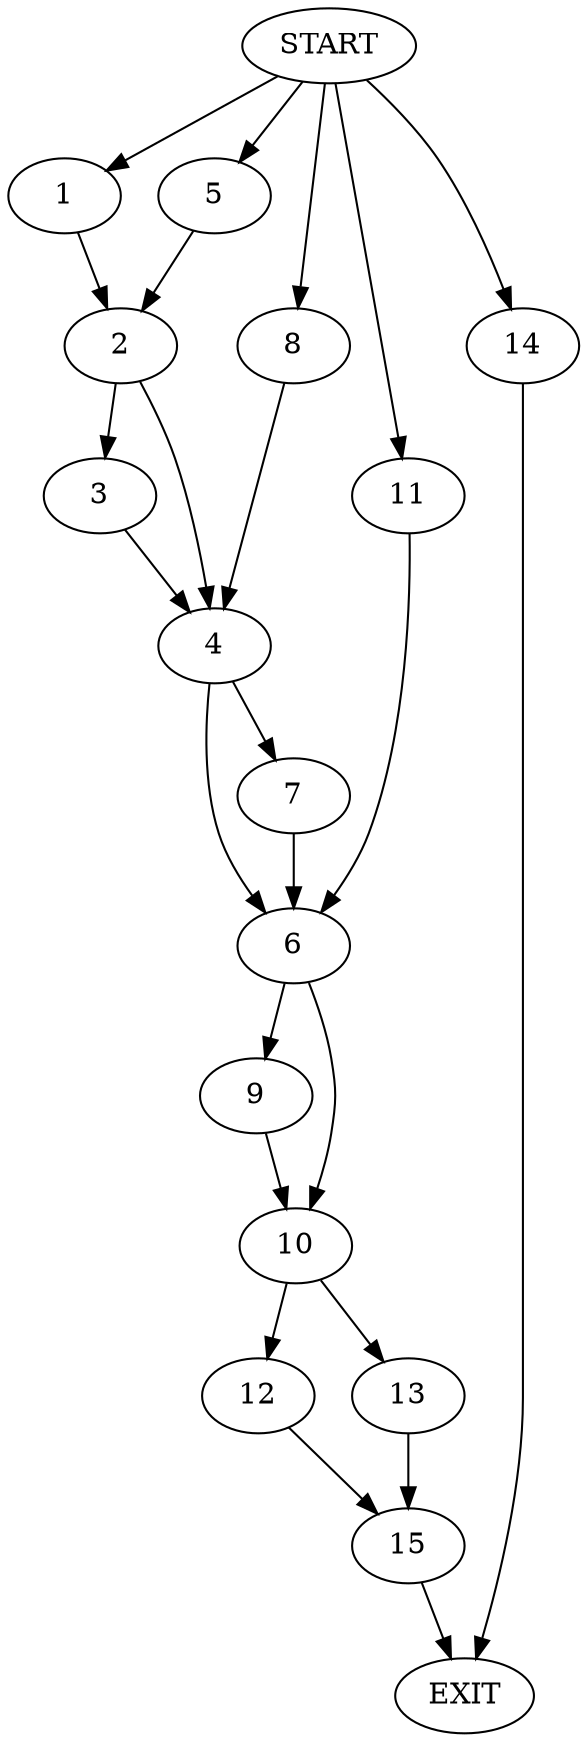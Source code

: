 digraph {
0 [label="START"]
16 [label="EXIT"]
0 -> 1
1 -> 2
2 -> 3
2 -> 4
0 -> 5
5 -> 2
3 -> 4
4 -> 6
4 -> 7
0 -> 8
8 -> 4
6 -> 9
6 -> 10
7 -> 6
0 -> 11
11 -> 6
10 -> 12
10 -> 13
9 -> 10
0 -> 14
14 -> 16
13 -> 15
12 -> 15
15 -> 16
}
